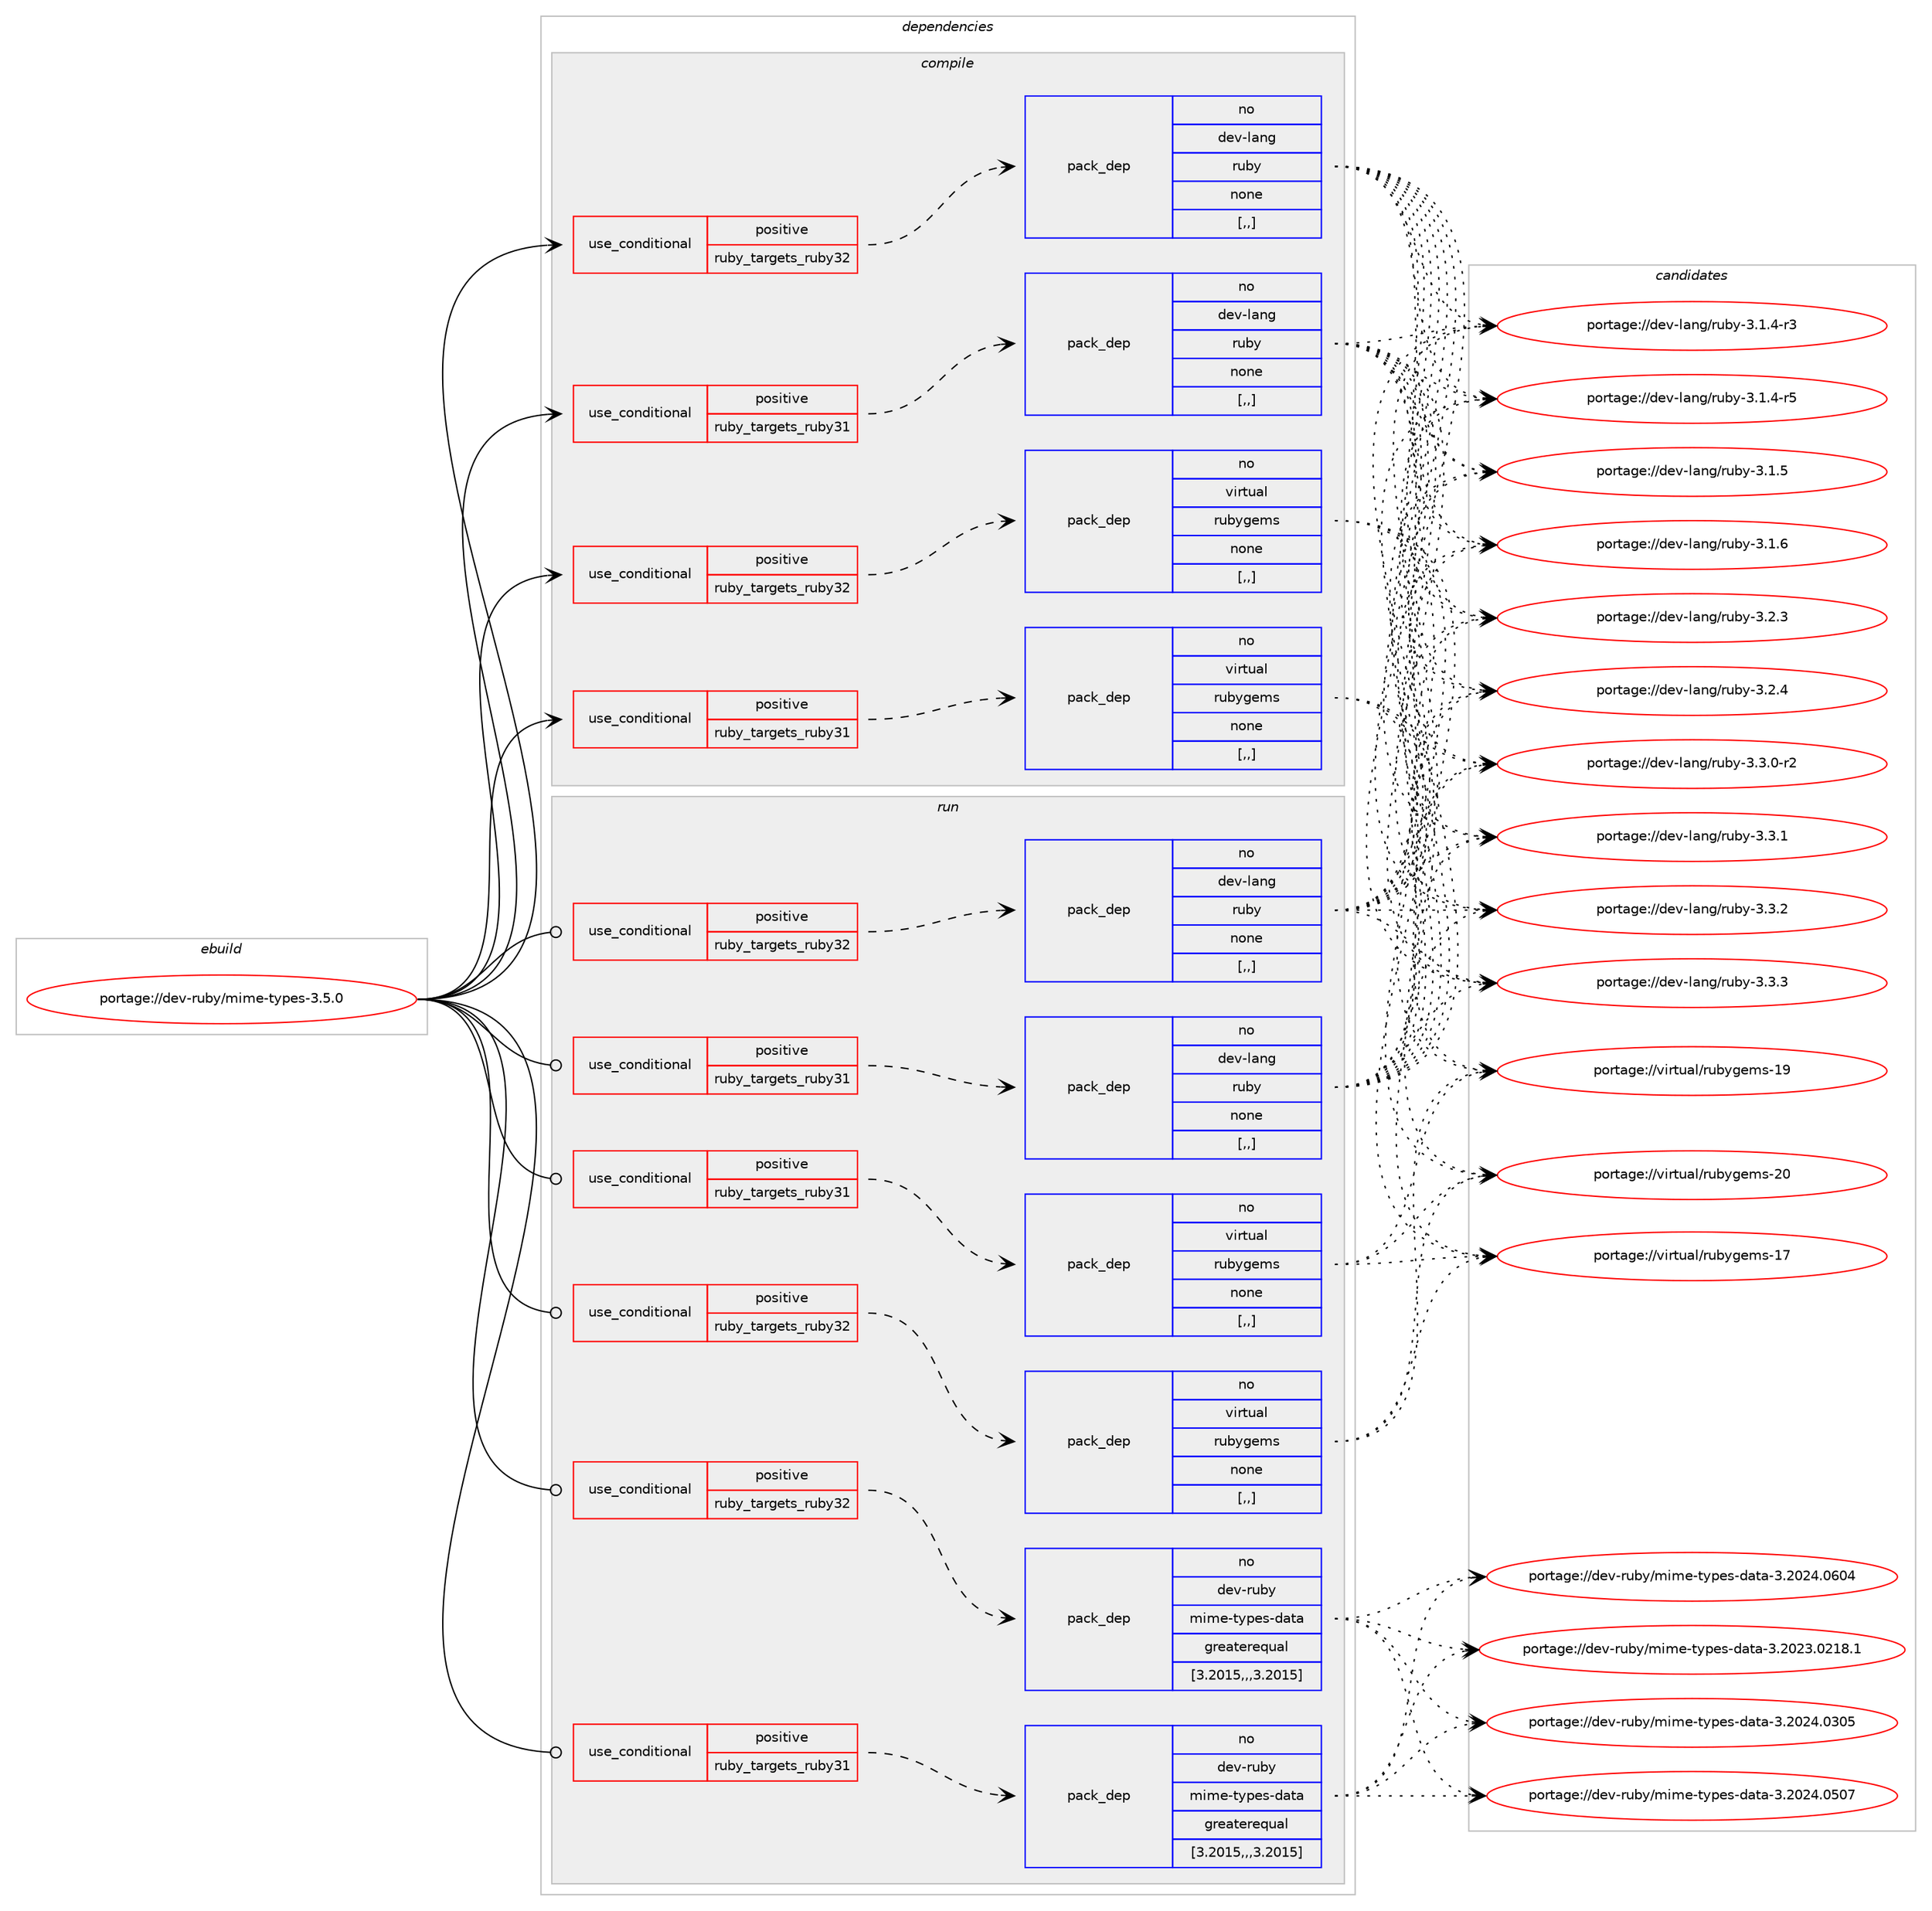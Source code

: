 digraph prolog {

# *************
# Graph options
# *************

newrank=true;
concentrate=true;
compound=true;
graph [rankdir=LR,fontname=Helvetica,fontsize=10,ranksep=1.5];#, ranksep=2.5, nodesep=0.2];
edge  [arrowhead=vee];
node  [fontname=Helvetica,fontsize=10];

# **********
# The ebuild
# **********

subgraph cluster_leftcol {
color=gray;
rank=same;
label=<<i>ebuild</i>>;
id [label="portage://dev-ruby/mime-types-3.5.0", color=red, width=4, href="../dev-ruby/mime-types-3.5.0.svg"];
}

# ****************
# The dependencies
# ****************

subgraph cluster_midcol {
color=gray;
label=<<i>dependencies</i>>;
subgraph cluster_compile {
fillcolor="#eeeeee";
style=filled;
label=<<i>compile</i>>;
subgraph cond49177 {
dependency185677 [label=<<TABLE BORDER="0" CELLBORDER="1" CELLSPACING="0" CELLPADDING="4"><TR><TD ROWSPAN="3" CELLPADDING="10">use_conditional</TD></TR><TR><TD>positive</TD></TR><TR><TD>ruby_targets_ruby31</TD></TR></TABLE>>, shape=none, color=red];
subgraph pack135194 {
dependency185678 [label=<<TABLE BORDER="0" CELLBORDER="1" CELLSPACING="0" CELLPADDING="4" WIDTH="220"><TR><TD ROWSPAN="6" CELLPADDING="30">pack_dep</TD></TR><TR><TD WIDTH="110">no</TD></TR><TR><TD>dev-lang</TD></TR><TR><TD>ruby</TD></TR><TR><TD>none</TD></TR><TR><TD>[,,]</TD></TR></TABLE>>, shape=none, color=blue];
}
dependency185677:e -> dependency185678:w [weight=20,style="dashed",arrowhead="vee"];
}
id:e -> dependency185677:w [weight=20,style="solid",arrowhead="vee"];
subgraph cond49178 {
dependency185679 [label=<<TABLE BORDER="0" CELLBORDER="1" CELLSPACING="0" CELLPADDING="4"><TR><TD ROWSPAN="3" CELLPADDING="10">use_conditional</TD></TR><TR><TD>positive</TD></TR><TR><TD>ruby_targets_ruby31</TD></TR></TABLE>>, shape=none, color=red];
subgraph pack135195 {
dependency185680 [label=<<TABLE BORDER="0" CELLBORDER="1" CELLSPACING="0" CELLPADDING="4" WIDTH="220"><TR><TD ROWSPAN="6" CELLPADDING="30">pack_dep</TD></TR><TR><TD WIDTH="110">no</TD></TR><TR><TD>virtual</TD></TR><TR><TD>rubygems</TD></TR><TR><TD>none</TD></TR><TR><TD>[,,]</TD></TR></TABLE>>, shape=none, color=blue];
}
dependency185679:e -> dependency185680:w [weight=20,style="dashed",arrowhead="vee"];
}
id:e -> dependency185679:w [weight=20,style="solid",arrowhead="vee"];
subgraph cond49179 {
dependency185681 [label=<<TABLE BORDER="0" CELLBORDER="1" CELLSPACING="0" CELLPADDING="4"><TR><TD ROWSPAN="3" CELLPADDING="10">use_conditional</TD></TR><TR><TD>positive</TD></TR><TR><TD>ruby_targets_ruby32</TD></TR></TABLE>>, shape=none, color=red];
subgraph pack135196 {
dependency185682 [label=<<TABLE BORDER="0" CELLBORDER="1" CELLSPACING="0" CELLPADDING="4" WIDTH="220"><TR><TD ROWSPAN="6" CELLPADDING="30">pack_dep</TD></TR><TR><TD WIDTH="110">no</TD></TR><TR><TD>dev-lang</TD></TR><TR><TD>ruby</TD></TR><TR><TD>none</TD></TR><TR><TD>[,,]</TD></TR></TABLE>>, shape=none, color=blue];
}
dependency185681:e -> dependency185682:w [weight=20,style="dashed",arrowhead="vee"];
}
id:e -> dependency185681:w [weight=20,style="solid",arrowhead="vee"];
subgraph cond49180 {
dependency185683 [label=<<TABLE BORDER="0" CELLBORDER="1" CELLSPACING="0" CELLPADDING="4"><TR><TD ROWSPAN="3" CELLPADDING="10">use_conditional</TD></TR><TR><TD>positive</TD></TR><TR><TD>ruby_targets_ruby32</TD></TR></TABLE>>, shape=none, color=red];
subgraph pack135197 {
dependency185684 [label=<<TABLE BORDER="0" CELLBORDER="1" CELLSPACING="0" CELLPADDING="4" WIDTH="220"><TR><TD ROWSPAN="6" CELLPADDING="30">pack_dep</TD></TR><TR><TD WIDTH="110">no</TD></TR><TR><TD>virtual</TD></TR><TR><TD>rubygems</TD></TR><TR><TD>none</TD></TR><TR><TD>[,,]</TD></TR></TABLE>>, shape=none, color=blue];
}
dependency185683:e -> dependency185684:w [weight=20,style="dashed",arrowhead="vee"];
}
id:e -> dependency185683:w [weight=20,style="solid",arrowhead="vee"];
}
subgraph cluster_compileandrun {
fillcolor="#eeeeee";
style=filled;
label=<<i>compile and run</i>>;
}
subgraph cluster_run {
fillcolor="#eeeeee";
style=filled;
label=<<i>run</i>>;
subgraph cond49181 {
dependency185685 [label=<<TABLE BORDER="0" CELLBORDER="1" CELLSPACING="0" CELLPADDING="4"><TR><TD ROWSPAN="3" CELLPADDING="10">use_conditional</TD></TR><TR><TD>positive</TD></TR><TR><TD>ruby_targets_ruby31</TD></TR></TABLE>>, shape=none, color=red];
subgraph pack135198 {
dependency185686 [label=<<TABLE BORDER="0" CELLBORDER="1" CELLSPACING="0" CELLPADDING="4" WIDTH="220"><TR><TD ROWSPAN="6" CELLPADDING="30">pack_dep</TD></TR><TR><TD WIDTH="110">no</TD></TR><TR><TD>dev-lang</TD></TR><TR><TD>ruby</TD></TR><TR><TD>none</TD></TR><TR><TD>[,,]</TD></TR></TABLE>>, shape=none, color=blue];
}
dependency185685:e -> dependency185686:w [weight=20,style="dashed",arrowhead="vee"];
}
id:e -> dependency185685:w [weight=20,style="solid",arrowhead="odot"];
subgraph cond49182 {
dependency185687 [label=<<TABLE BORDER="0" CELLBORDER="1" CELLSPACING="0" CELLPADDING="4"><TR><TD ROWSPAN="3" CELLPADDING="10">use_conditional</TD></TR><TR><TD>positive</TD></TR><TR><TD>ruby_targets_ruby31</TD></TR></TABLE>>, shape=none, color=red];
subgraph pack135199 {
dependency185688 [label=<<TABLE BORDER="0" CELLBORDER="1" CELLSPACING="0" CELLPADDING="4" WIDTH="220"><TR><TD ROWSPAN="6" CELLPADDING="30">pack_dep</TD></TR><TR><TD WIDTH="110">no</TD></TR><TR><TD>dev-ruby</TD></TR><TR><TD>mime-types-data</TD></TR><TR><TD>greaterequal</TD></TR><TR><TD>[3.2015,,,3.2015]</TD></TR></TABLE>>, shape=none, color=blue];
}
dependency185687:e -> dependency185688:w [weight=20,style="dashed",arrowhead="vee"];
}
id:e -> dependency185687:w [weight=20,style="solid",arrowhead="odot"];
subgraph cond49183 {
dependency185689 [label=<<TABLE BORDER="0" CELLBORDER="1" CELLSPACING="0" CELLPADDING="4"><TR><TD ROWSPAN="3" CELLPADDING="10">use_conditional</TD></TR><TR><TD>positive</TD></TR><TR><TD>ruby_targets_ruby31</TD></TR></TABLE>>, shape=none, color=red];
subgraph pack135200 {
dependency185690 [label=<<TABLE BORDER="0" CELLBORDER="1" CELLSPACING="0" CELLPADDING="4" WIDTH="220"><TR><TD ROWSPAN="6" CELLPADDING="30">pack_dep</TD></TR><TR><TD WIDTH="110">no</TD></TR><TR><TD>virtual</TD></TR><TR><TD>rubygems</TD></TR><TR><TD>none</TD></TR><TR><TD>[,,]</TD></TR></TABLE>>, shape=none, color=blue];
}
dependency185689:e -> dependency185690:w [weight=20,style="dashed",arrowhead="vee"];
}
id:e -> dependency185689:w [weight=20,style="solid",arrowhead="odot"];
subgraph cond49184 {
dependency185691 [label=<<TABLE BORDER="0" CELLBORDER="1" CELLSPACING="0" CELLPADDING="4"><TR><TD ROWSPAN="3" CELLPADDING="10">use_conditional</TD></TR><TR><TD>positive</TD></TR><TR><TD>ruby_targets_ruby32</TD></TR></TABLE>>, shape=none, color=red];
subgraph pack135201 {
dependency185692 [label=<<TABLE BORDER="0" CELLBORDER="1" CELLSPACING="0" CELLPADDING="4" WIDTH="220"><TR><TD ROWSPAN="6" CELLPADDING="30">pack_dep</TD></TR><TR><TD WIDTH="110">no</TD></TR><TR><TD>dev-lang</TD></TR><TR><TD>ruby</TD></TR><TR><TD>none</TD></TR><TR><TD>[,,]</TD></TR></TABLE>>, shape=none, color=blue];
}
dependency185691:e -> dependency185692:w [weight=20,style="dashed",arrowhead="vee"];
}
id:e -> dependency185691:w [weight=20,style="solid",arrowhead="odot"];
subgraph cond49185 {
dependency185693 [label=<<TABLE BORDER="0" CELLBORDER="1" CELLSPACING="0" CELLPADDING="4"><TR><TD ROWSPAN="3" CELLPADDING="10">use_conditional</TD></TR><TR><TD>positive</TD></TR><TR><TD>ruby_targets_ruby32</TD></TR></TABLE>>, shape=none, color=red];
subgraph pack135202 {
dependency185694 [label=<<TABLE BORDER="0" CELLBORDER="1" CELLSPACING="0" CELLPADDING="4" WIDTH="220"><TR><TD ROWSPAN="6" CELLPADDING="30">pack_dep</TD></TR><TR><TD WIDTH="110">no</TD></TR><TR><TD>dev-ruby</TD></TR><TR><TD>mime-types-data</TD></TR><TR><TD>greaterequal</TD></TR><TR><TD>[3.2015,,,3.2015]</TD></TR></TABLE>>, shape=none, color=blue];
}
dependency185693:e -> dependency185694:w [weight=20,style="dashed",arrowhead="vee"];
}
id:e -> dependency185693:w [weight=20,style="solid",arrowhead="odot"];
subgraph cond49186 {
dependency185695 [label=<<TABLE BORDER="0" CELLBORDER="1" CELLSPACING="0" CELLPADDING="4"><TR><TD ROWSPAN="3" CELLPADDING="10">use_conditional</TD></TR><TR><TD>positive</TD></TR><TR><TD>ruby_targets_ruby32</TD></TR></TABLE>>, shape=none, color=red];
subgraph pack135203 {
dependency185696 [label=<<TABLE BORDER="0" CELLBORDER="1" CELLSPACING="0" CELLPADDING="4" WIDTH="220"><TR><TD ROWSPAN="6" CELLPADDING="30">pack_dep</TD></TR><TR><TD WIDTH="110">no</TD></TR><TR><TD>virtual</TD></TR><TR><TD>rubygems</TD></TR><TR><TD>none</TD></TR><TR><TD>[,,]</TD></TR></TABLE>>, shape=none, color=blue];
}
dependency185695:e -> dependency185696:w [weight=20,style="dashed",arrowhead="vee"];
}
id:e -> dependency185695:w [weight=20,style="solid",arrowhead="odot"];
}
}

# **************
# The candidates
# **************

subgraph cluster_choices {
rank=same;
color=gray;
label=<<i>candidates</i>>;

subgraph choice135194 {
color=black;
nodesep=1;
choice100101118451089711010347114117981214551464946524511451 [label="portage://dev-lang/ruby-3.1.4-r3", color=red, width=4,href="../dev-lang/ruby-3.1.4-r3.svg"];
choice100101118451089711010347114117981214551464946524511453 [label="portage://dev-lang/ruby-3.1.4-r5", color=red, width=4,href="../dev-lang/ruby-3.1.4-r5.svg"];
choice10010111845108971101034711411798121455146494653 [label="portage://dev-lang/ruby-3.1.5", color=red, width=4,href="../dev-lang/ruby-3.1.5.svg"];
choice10010111845108971101034711411798121455146494654 [label="portage://dev-lang/ruby-3.1.6", color=red, width=4,href="../dev-lang/ruby-3.1.6.svg"];
choice10010111845108971101034711411798121455146504651 [label="portage://dev-lang/ruby-3.2.3", color=red, width=4,href="../dev-lang/ruby-3.2.3.svg"];
choice10010111845108971101034711411798121455146504652 [label="portage://dev-lang/ruby-3.2.4", color=red, width=4,href="../dev-lang/ruby-3.2.4.svg"];
choice100101118451089711010347114117981214551465146484511450 [label="portage://dev-lang/ruby-3.3.0-r2", color=red, width=4,href="../dev-lang/ruby-3.3.0-r2.svg"];
choice10010111845108971101034711411798121455146514649 [label="portage://dev-lang/ruby-3.3.1", color=red, width=4,href="../dev-lang/ruby-3.3.1.svg"];
choice10010111845108971101034711411798121455146514650 [label="portage://dev-lang/ruby-3.3.2", color=red, width=4,href="../dev-lang/ruby-3.3.2.svg"];
choice10010111845108971101034711411798121455146514651 [label="portage://dev-lang/ruby-3.3.3", color=red, width=4,href="../dev-lang/ruby-3.3.3.svg"];
dependency185678:e -> choice100101118451089711010347114117981214551464946524511451:w [style=dotted,weight="100"];
dependency185678:e -> choice100101118451089711010347114117981214551464946524511453:w [style=dotted,weight="100"];
dependency185678:e -> choice10010111845108971101034711411798121455146494653:w [style=dotted,weight="100"];
dependency185678:e -> choice10010111845108971101034711411798121455146494654:w [style=dotted,weight="100"];
dependency185678:e -> choice10010111845108971101034711411798121455146504651:w [style=dotted,weight="100"];
dependency185678:e -> choice10010111845108971101034711411798121455146504652:w [style=dotted,weight="100"];
dependency185678:e -> choice100101118451089711010347114117981214551465146484511450:w [style=dotted,weight="100"];
dependency185678:e -> choice10010111845108971101034711411798121455146514649:w [style=dotted,weight="100"];
dependency185678:e -> choice10010111845108971101034711411798121455146514650:w [style=dotted,weight="100"];
dependency185678:e -> choice10010111845108971101034711411798121455146514651:w [style=dotted,weight="100"];
}
subgraph choice135195 {
color=black;
nodesep=1;
choice118105114116117971084711411798121103101109115454955 [label="portage://virtual/rubygems-17", color=red, width=4,href="../virtual/rubygems-17.svg"];
choice118105114116117971084711411798121103101109115454957 [label="portage://virtual/rubygems-19", color=red, width=4,href="../virtual/rubygems-19.svg"];
choice118105114116117971084711411798121103101109115455048 [label="portage://virtual/rubygems-20", color=red, width=4,href="../virtual/rubygems-20.svg"];
dependency185680:e -> choice118105114116117971084711411798121103101109115454955:w [style=dotted,weight="100"];
dependency185680:e -> choice118105114116117971084711411798121103101109115454957:w [style=dotted,weight="100"];
dependency185680:e -> choice118105114116117971084711411798121103101109115455048:w [style=dotted,weight="100"];
}
subgraph choice135196 {
color=black;
nodesep=1;
choice100101118451089711010347114117981214551464946524511451 [label="portage://dev-lang/ruby-3.1.4-r3", color=red, width=4,href="../dev-lang/ruby-3.1.4-r3.svg"];
choice100101118451089711010347114117981214551464946524511453 [label="portage://dev-lang/ruby-3.1.4-r5", color=red, width=4,href="../dev-lang/ruby-3.1.4-r5.svg"];
choice10010111845108971101034711411798121455146494653 [label="portage://dev-lang/ruby-3.1.5", color=red, width=4,href="../dev-lang/ruby-3.1.5.svg"];
choice10010111845108971101034711411798121455146494654 [label="portage://dev-lang/ruby-3.1.6", color=red, width=4,href="../dev-lang/ruby-3.1.6.svg"];
choice10010111845108971101034711411798121455146504651 [label="portage://dev-lang/ruby-3.2.3", color=red, width=4,href="../dev-lang/ruby-3.2.3.svg"];
choice10010111845108971101034711411798121455146504652 [label="portage://dev-lang/ruby-3.2.4", color=red, width=4,href="../dev-lang/ruby-3.2.4.svg"];
choice100101118451089711010347114117981214551465146484511450 [label="portage://dev-lang/ruby-3.3.0-r2", color=red, width=4,href="../dev-lang/ruby-3.3.0-r2.svg"];
choice10010111845108971101034711411798121455146514649 [label="portage://dev-lang/ruby-3.3.1", color=red, width=4,href="../dev-lang/ruby-3.3.1.svg"];
choice10010111845108971101034711411798121455146514650 [label="portage://dev-lang/ruby-3.3.2", color=red, width=4,href="../dev-lang/ruby-3.3.2.svg"];
choice10010111845108971101034711411798121455146514651 [label="portage://dev-lang/ruby-3.3.3", color=red, width=4,href="../dev-lang/ruby-3.3.3.svg"];
dependency185682:e -> choice100101118451089711010347114117981214551464946524511451:w [style=dotted,weight="100"];
dependency185682:e -> choice100101118451089711010347114117981214551464946524511453:w [style=dotted,weight="100"];
dependency185682:e -> choice10010111845108971101034711411798121455146494653:w [style=dotted,weight="100"];
dependency185682:e -> choice10010111845108971101034711411798121455146494654:w [style=dotted,weight="100"];
dependency185682:e -> choice10010111845108971101034711411798121455146504651:w [style=dotted,weight="100"];
dependency185682:e -> choice10010111845108971101034711411798121455146504652:w [style=dotted,weight="100"];
dependency185682:e -> choice100101118451089711010347114117981214551465146484511450:w [style=dotted,weight="100"];
dependency185682:e -> choice10010111845108971101034711411798121455146514649:w [style=dotted,weight="100"];
dependency185682:e -> choice10010111845108971101034711411798121455146514650:w [style=dotted,weight="100"];
dependency185682:e -> choice10010111845108971101034711411798121455146514651:w [style=dotted,weight="100"];
}
subgraph choice135197 {
color=black;
nodesep=1;
choice118105114116117971084711411798121103101109115454955 [label="portage://virtual/rubygems-17", color=red, width=4,href="../virtual/rubygems-17.svg"];
choice118105114116117971084711411798121103101109115454957 [label="portage://virtual/rubygems-19", color=red, width=4,href="../virtual/rubygems-19.svg"];
choice118105114116117971084711411798121103101109115455048 [label="portage://virtual/rubygems-20", color=red, width=4,href="../virtual/rubygems-20.svg"];
dependency185684:e -> choice118105114116117971084711411798121103101109115454955:w [style=dotted,weight="100"];
dependency185684:e -> choice118105114116117971084711411798121103101109115454957:w [style=dotted,weight="100"];
dependency185684:e -> choice118105114116117971084711411798121103101109115455048:w [style=dotted,weight="100"];
}
subgraph choice135198 {
color=black;
nodesep=1;
choice100101118451089711010347114117981214551464946524511451 [label="portage://dev-lang/ruby-3.1.4-r3", color=red, width=4,href="../dev-lang/ruby-3.1.4-r3.svg"];
choice100101118451089711010347114117981214551464946524511453 [label="portage://dev-lang/ruby-3.1.4-r5", color=red, width=4,href="../dev-lang/ruby-3.1.4-r5.svg"];
choice10010111845108971101034711411798121455146494653 [label="portage://dev-lang/ruby-3.1.5", color=red, width=4,href="../dev-lang/ruby-3.1.5.svg"];
choice10010111845108971101034711411798121455146494654 [label="portage://dev-lang/ruby-3.1.6", color=red, width=4,href="../dev-lang/ruby-3.1.6.svg"];
choice10010111845108971101034711411798121455146504651 [label="portage://dev-lang/ruby-3.2.3", color=red, width=4,href="../dev-lang/ruby-3.2.3.svg"];
choice10010111845108971101034711411798121455146504652 [label="portage://dev-lang/ruby-3.2.4", color=red, width=4,href="../dev-lang/ruby-3.2.4.svg"];
choice100101118451089711010347114117981214551465146484511450 [label="portage://dev-lang/ruby-3.3.0-r2", color=red, width=4,href="../dev-lang/ruby-3.3.0-r2.svg"];
choice10010111845108971101034711411798121455146514649 [label="portage://dev-lang/ruby-3.3.1", color=red, width=4,href="../dev-lang/ruby-3.3.1.svg"];
choice10010111845108971101034711411798121455146514650 [label="portage://dev-lang/ruby-3.3.2", color=red, width=4,href="../dev-lang/ruby-3.3.2.svg"];
choice10010111845108971101034711411798121455146514651 [label="portage://dev-lang/ruby-3.3.3", color=red, width=4,href="../dev-lang/ruby-3.3.3.svg"];
dependency185686:e -> choice100101118451089711010347114117981214551464946524511451:w [style=dotted,weight="100"];
dependency185686:e -> choice100101118451089711010347114117981214551464946524511453:w [style=dotted,weight="100"];
dependency185686:e -> choice10010111845108971101034711411798121455146494653:w [style=dotted,weight="100"];
dependency185686:e -> choice10010111845108971101034711411798121455146494654:w [style=dotted,weight="100"];
dependency185686:e -> choice10010111845108971101034711411798121455146504651:w [style=dotted,weight="100"];
dependency185686:e -> choice10010111845108971101034711411798121455146504652:w [style=dotted,weight="100"];
dependency185686:e -> choice100101118451089711010347114117981214551465146484511450:w [style=dotted,weight="100"];
dependency185686:e -> choice10010111845108971101034711411798121455146514649:w [style=dotted,weight="100"];
dependency185686:e -> choice10010111845108971101034711411798121455146514650:w [style=dotted,weight="100"];
dependency185686:e -> choice10010111845108971101034711411798121455146514651:w [style=dotted,weight="100"];
}
subgraph choice135199 {
color=black;
nodesep=1;
choice100101118451141179812147109105109101451161211121011154510097116974551465048505146485049564649 [label="portage://dev-ruby/mime-types-data-3.2023.0218.1", color=red, width=4,href="../dev-ruby/mime-types-data-3.2023.0218.1.svg"];
choice10010111845114117981214710910510910145116121112101115451009711697455146504850524648514853 [label="portage://dev-ruby/mime-types-data-3.2024.0305", color=red, width=4,href="../dev-ruby/mime-types-data-3.2024.0305.svg"];
choice10010111845114117981214710910510910145116121112101115451009711697455146504850524648534855 [label="portage://dev-ruby/mime-types-data-3.2024.0507", color=red, width=4,href="../dev-ruby/mime-types-data-3.2024.0507.svg"];
choice10010111845114117981214710910510910145116121112101115451009711697455146504850524648544852 [label="portage://dev-ruby/mime-types-data-3.2024.0604", color=red, width=4,href="../dev-ruby/mime-types-data-3.2024.0604.svg"];
dependency185688:e -> choice100101118451141179812147109105109101451161211121011154510097116974551465048505146485049564649:w [style=dotted,weight="100"];
dependency185688:e -> choice10010111845114117981214710910510910145116121112101115451009711697455146504850524648514853:w [style=dotted,weight="100"];
dependency185688:e -> choice10010111845114117981214710910510910145116121112101115451009711697455146504850524648534855:w [style=dotted,weight="100"];
dependency185688:e -> choice10010111845114117981214710910510910145116121112101115451009711697455146504850524648544852:w [style=dotted,weight="100"];
}
subgraph choice135200 {
color=black;
nodesep=1;
choice118105114116117971084711411798121103101109115454955 [label="portage://virtual/rubygems-17", color=red, width=4,href="../virtual/rubygems-17.svg"];
choice118105114116117971084711411798121103101109115454957 [label="portage://virtual/rubygems-19", color=red, width=4,href="../virtual/rubygems-19.svg"];
choice118105114116117971084711411798121103101109115455048 [label="portage://virtual/rubygems-20", color=red, width=4,href="../virtual/rubygems-20.svg"];
dependency185690:e -> choice118105114116117971084711411798121103101109115454955:w [style=dotted,weight="100"];
dependency185690:e -> choice118105114116117971084711411798121103101109115454957:w [style=dotted,weight="100"];
dependency185690:e -> choice118105114116117971084711411798121103101109115455048:w [style=dotted,weight="100"];
}
subgraph choice135201 {
color=black;
nodesep=1;
choice100101118451089711010347114117981214551464946524511451 [label="portage://dev-lang/ruby-3.1.4-r3", color=red, width=4,href="../dev-lang/ruby-3.1.4-r3.svg"];
choice100101118451089711010347114117981214551464946524511453 [label="portage://dev-lang/ruby-3.1.4-r5", color=red, width=4,href="../dev-lang/ruby-3.1.4-r5.svg"];
choice10010111845108971101034711411798121455146494653 [label="portage://dev-lang/ruby-3.1.5", color=red, width=4,href="../dev-lang/ruby-3.1.5.svg"];
choice10010111845108971101034711411798121455146494654 [label="portage://dev-lang/ruby-3.1.6", color=red, width=4,href="../dev-lang/ruby-3.1.6.svg"];
choice10010111845108971101034711411798121455146504651 [label="portage://dev-lang/ruby-3.2.3", color=red, width=4,href="../dev-lang/ruby-3.2.3.svg"];
choice10010111845108971101034711411798121455146504652 [label="portage://dev-lang/ruby-3.2.4", color=red, width=4,href="../dev-lang/ruby-3.2.4.svg"];
choice100101118451089711010347114117981214551465146484511450 [label="portage://dev-lang/ruby-3.3.0-r2", color=red, width=4,href="../dev-lang/ruby-3.3.0-r2.svg"];
choice10010111845108971101034711411798121455146514649 [label="portage://dev-lang/ruby-3.3.1", color=red, width=4,href="../dev-lang/ruby-3.3.1.svg"];
choice10010111845108971101034711411798121455146514650 [label="portage://dev-lang/ruby-3.3.2", color=red, width=4,href="../dev-lang/ruby-3.3.2.svg"];
choice10010111845108971101034711411798121455146514651 [label="portage://dev-lang/ruby-3.3.3", color=red, width=4,href="../dev-lang/ruby-3.3.3.svg"];
dependency185692:e -> choice100101118451089711010347114117981214551464946524511451:w [style=dotted,weight="100"];
dependency185692:e -> choice100101118451089711010347114117981214551464946524511453:w [style=dotted,weight="100"];
dependency185692:e -> choice10010111845108971101034711411798121455146494653:w [style=dotted,weight="100"];
dependency185692:e -> choice10010111845108971101034711411798121455146494654:w [style=dotted,weight="100"];
dependency185692:e -> choice10010111845108971101034711411798121455146504651:w [style=dotted,weight="100"];
dependency185692:e -> choice10010111845108971101034711411798121455146504652:w [style=dotted,weight="100"];
dependency185692:e -> choice100101118451089711010347114117981214551465146484511450:w [style=dotted,weight="100"];
dependency185692:e -> choice10010111845108971101034711411798121455146514649:w [style=dotted,weight="100"];
dependency185692:e -> choice10010111845108971101034711411798121455146514650:w [style=dotted,weight="100"];
dependency185692:e -> choice10010111845108971101034711411798121455146514651:w [style=dotted,weight="100"];
}
subgraph choice135202 {
color=black;
nodesep=1;
choice100101118451141179812147109105109101451161211121011154510097116974551465048505146485049564649 [label="portage://dev-ruby/mime-types-data-3.2023.0218.1", color=red, width=4,href="../dev-ruby/mime-types-data-3.2023.0218.1.svg"];
choice10010111845114117981214710910510910145116121112101115451009711697455146504850524648514853 [label="portage://dev-ruby/mime-types-data-3.2024.0305", color=red, width=4,href="../dev-ruby/mime-types-data-3.2024.0305.svg"];
choice10010111845114117981214710910510910145116121112101115451009711697455146504850524648534855 [label="portage://dev-ruby/mime-types-data-3.2024.0507", color=red, width=4,href="../dev-ruby/mime-types-data-3.2024.0507.svg"];
choice10010111845114117981214710910510910145116121112101115451009711697455146504850524648544852 [label="portage://dev-ruby/mime-types-data-3.2024.0604", color=red, width=4,href="../dev-ruby/mime-types-data-3.2024.0604.svg"];
dependency185694:e -> choice100101118451141179812147109105109101451161211121011154510097116974551465048505146485049564649:w [style=dotted,weight="100"];
dependency185694:e -> choice10010111845114117981214710910510910145116121112101115451009711697455146504850524648514853:w [style=dotted,weight="100"];
dependency185694:e -> choice10010111845114117981214710910510910145116121112101115451009711697455146504850524648534855:w [style=dotted,weight="100"];
dependency185694:e -> choice10010111845114117981214710910510910145116121112101115451009711697455146504850524648544852:w [style=dotted,weight="100"];
}
subgraph choice135203 {
color=black;
nodesep=1;
choice118105114116117971084711411798121103101109115454955 [label="portage://virtual/rubygems-17", color=red, width=4,href="../virtual/rubygems-17.svg"];
choice118105114116117971084711411798121103101109115454957 [label="portage://virtual/rubygems-19", color=red, width=4,href="../virtual/rubygems-19.svg"];
choice118105114116117971084711411798121103101109115455048 [label="portage://virtual/rubygems-20", color=red, width=4,href="../virtual/rubygems-20.svg"];
dependency185696:e -> choice118105114116117971084711411798121103101109115454955:w [style=dotted,weight="100"];
dependency185696:e -> choice118105114116117971084711411798121103101109115454957:w [style=dotted,weight="100"];
dependency185696:e -> choice118105114116117971084711411798121103101109115455048:w [style=dotted,weight="100"];
}
}

}
